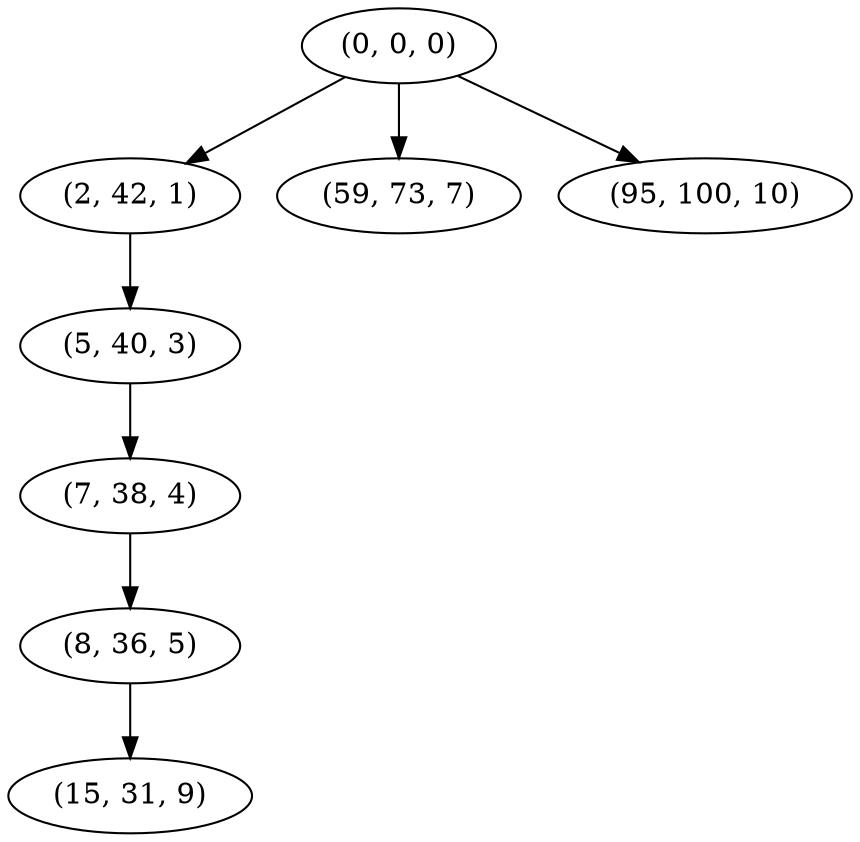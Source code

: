 digraph tree {
    "(0, 0, 0)";
    "(2, 42, 1)";
    "(5, 40, 3)";
    "(7, 38, 4)";
    "(8, 36, 5)";
    "(15, 31, 9)";
    "(59, 73, 7)";
    "(95, 100, 10)";
    "(0, 0, 0)" -> "(2, 42, 1)";
    "(0, 0, 0)" -> "(59, 73, 7)";
    "(0, 0, 0)" -> "(95, 100, 10)";
    "(2, 42, 1)" -> "(5, 40, 3)";
    "(5, 40, 3)" -> "(7, 38, 4)";
    "(7, 38, 4)" -> "(8, 36, 5)";
    "(8, 36, 5)" -> "(15, 31, 9)";
}
